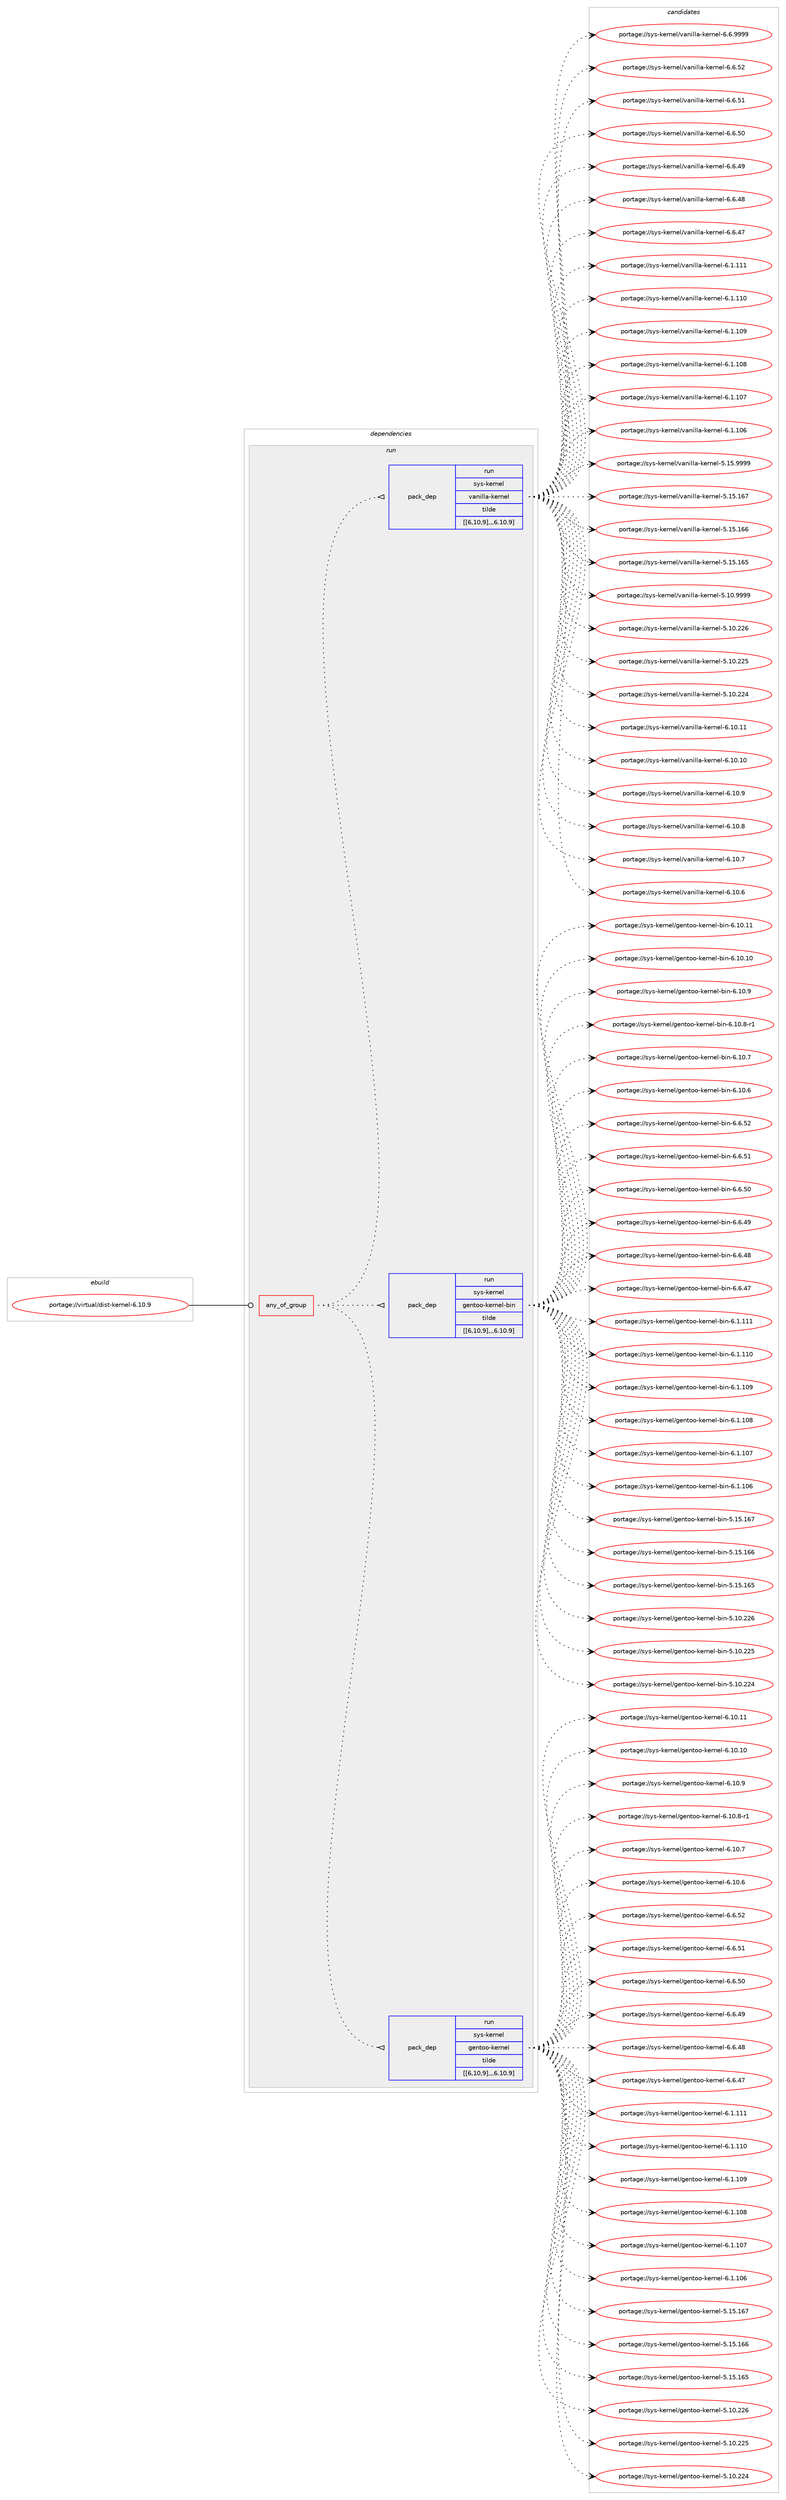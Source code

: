 digraph prolog {

# *************
# Graph options
# *************

newrank=true;
concentrate=true;
compound=true;
graph [rankdir=LR,fontname=Helvetica,fontsize=10,ranksep=1.5];#, ranksep=2.5, nodesep=0.2];
edge  [arrowhead=vee];
node  [fontname=Helvetica,fontsize=10];

# **********
# The ebuild
# **********

subgraph cluster_leftcol {
color=gray;
label=<<i>ebuild</i>>;
id [label="portage://virtual/dist-kernel-6.10.9", color=red, width=4, href="../virtual/dist-kernel-6.10.9.svg"];
}

# ****************
# The dependencies
# ****************

subgraph cluster_midcol {
color=gray;
label=<<i>dependencies</i>>;
subgraph cluster_compile {
fillcolor="#eeeeee";
style=filled;
label=<<i>compile</i>>;
}
subgraph cluster_compileandrun {
fillcolor="#eeeeee";
style=filled;
label=<<i>compile and run</i>>;
}
subgraph cluster_run {
fillcolor="#eeeeee";
style=filled;
label=<<i>run</i>>;
subgraph any2822 {
dependency457218 [label=<<TABLE BORDER="0" CELLBORDER="1" CELLSPACING="0" CELLPADDING="4"><TR><TD CELLPADDING="10">any_of_group</TD></TR></TABLE>>, shape=none, color=red];subgraph pack330558 {
dependency457219 [label=<<TABLE BORDER="0" CELLBORDER="1" CELLSPACING="0" CELLPADDING="4" WIDTH="220"><TR><TD ROWSPAN="6" CELLPADDING="30">pack_dep</TD></TR><TR><TD WIDTH="110">run</TD></TR><TR><TD>sys-kernel</TD></TR><TR><TD>gentoo-kernel</TD></TR><TR><TD>tilde</TD></TR><TR><TD>[[6,10,9],,,6.10.9]</TD></TR></TABLE>>, shape=none, color=blue];
}
dependency457218:e -> dependency457219:w [weight=20,style="dotted",arrowhead="oinv"];
subgraph pack330559 {
dependency457220 [label=<<TABLE BORDER="0" CELLBORDER="1" CELLSPACING="0" CELLPADDING="4" WIDTH="220"><TR><TD ROWSPAN="6" CELLPADDING="30">pack_dep</TD></TR><TR><TD WIDTH="110">run</TD></TR><TR><TD>sys-kernel</TD></TR><TR><TD>gentoo-kernel-bin</TD></TR><TR><TD>tilde</TD></TR><TR><TD>[[6,10,9],,,6.10.9]</TD></TR></TABLE>>, shape=none, color=blue];
}
dependency457218:e -> dependency457220:w [weight=20,style="dotted",arrowhead="oinv"];
subgraph pack330560 {
dependency457221 [label=<<TABLE BORDER="0" CELLBORDER="1" CELLSPACING="0" CELLPADDING="4" WIDTH="220"><TR><TD ROWSPAN="6" CELLPADDING="30">pack_dep</TD></TR><TR><TD WIDTH="110">run</TD></TR><TR><TD>sys-kernel</TD></TR><TR><TD>vanilla-kernel</TD></TR><TR><TD>tilde</TD></TR><TR><TD>[[6,10,9],,,6.10.9]</TD></TR></TABLE>>, shape=none, color=blue];
}
dependency457218:e -> dependency457221:w [weight=20,style="dotted",arrowhead="oinv"];
}
id:e -> dependency457218:w [weight=20,style="solid",arrowhead="odot"];
}
}

# **************
# The candidates
# **************

subgraph cluster_choices {
rank=same;
color=gray;
label=<<i>candidates</i>>;

subgraph choice330558 {
color=black;
nodesep=1;
choice1151211154510710111411010110847103101110116111111451071011141101011084554464948464949 [label="portage://sys-kernel/gentoo-kernel-6.10.11", color=red, width=4,href="../sys-kernel/gentoo-kernel-6.10.11.svg"];
choice1151211154510710111411010110847103101110116111111451071011141101011084554464948464948 [label="portage://sys-kernel/gentoo-kernel-6.10.10", color=red, width=4,href="../sys-kernel/gentoo-kernel-6.10.10.svg"];
choice11512111545107101114110101108471031011101161111114510710111411010110845544649484657 [label="portage://sys-kernel/gentoo-kernel-6.10.9", color=red, width=4,href="../sys-kernel/gentoo-kernel-6.10.9.svg"];
choice115121115451071011141101011084710310111011611111145107101114110101108455446494846564511449 [label="portage://sys-kernel/gentoo-kernel-6.10.8-r1", color=red, width=4,href="../sys-kernel/gentoo-kernel-6.10.8-r1.svg"];
choice11512111545107101114110101108471031011101161111114510710111411010110845544649484655 [label="portage://sys-kernel/gentoo-kernel-6.10.7", color=red, width=4,href="../sys-kernel/gentoo-kernel-6.10.7.svg"];
choice11512111545107101114110101108471031011101161111114510710111411010110845544649484654 [label="portage://sys-kernel/gentoo-kernel-6.10.6", color=red, width=4,href="../sys-kernel/gentoo-kernel-6.10.6.svg"];
choice11512111545107101114110101108471031011101161111114510710111411010110845544654465350 [label="portage://sys-kernel/gentoo-kernel-6.6.52", color=red, width=4,href="../sys-kernel/gentoo-kernel-6.6.52.svg"];
choice11512111545107101114110101108471031011101161111114510710111411010110845544654465349 [label="portage://sys-kernel/gentoo-kernel-6.6.51", color=red, width=4,href="../sys-kernel/gentoo-kernel-6.6.51.svg"];
choice11512111545107101114110101108471031011101161111114510710111411010110845544654465348 [label="portage://sys-kernel/gentoo-kernel-6.6.50", color=red, width=4,href="../sys-kernel/gentoo-kernel-6.6.50.svg"];
choice11512111545107101114110101108471031011101161111114510710111411010110845544654465257 [label="portage://sys-kernel/gentoo-kernel-6.6.49", color=red, width=4,href="../sys-kernel/gentoo-kernel-6.6.49.svg"];
choice11512111545107101114110101108471031011101161111114510710111411010110845544654465256 [label="portage://sys-kernel/gentoo-kernel-6.6.48", color=red, width=4,href="../sys-kernel/gentoo-kernel-6.6.48.svg"];
choice11512111545107101114110101108471031011101161111114510710111411010110845544654465255 [label="portage://sys-kernel/gentoo-kernel-6.6.47", color=red, width=4,href="../sys-kernel/gentoo-kernel-6.6.47.svg"];
choice1151211154510710111411010110847103101110116111111451071011141101011084554464946494949 [label="portage://sys-kernel/gentoo-kernel-6.1.111", color=red, width=4,href="../sys-kernel/gentoo-kernel-6.1.111.svg"];
choice1151211154510710111411010110847103101110116111111451071011141101011084554464946494948 [label="portage://sys-kernel/gentoo-kernel-6.1.110", color=red, width=4,href="../sys-kernel/gentoo-kernel-6.1.110.svg"];
choice1151211154510710111411010110847103101110116111111451071011141101011084554464946494857 [label="portage://sys-kernel/gentoo-kernel-6.1.109", color=red, width=4,href="../sys-kernel/gentoo-kernel-6.1.109.svg"];
choice1151211154510710111411010110847103101110116111111451071011141101011084554464946494856 [label="portage://sys-kernel/gentoo-kernel-6.1.108", color=red, width=4,href="../sys-kernel/gentoo-kernel-6.1.108.svg"];
choice1151211154510710111411010110847103101110116111111451071011141101011084554464946494855 [label="portage://sys-kernel/gentoo-kernel-6.1.107", color=red, width=4,href="../sys-kernel/gentoo-kernel-6.1.107.svg"];
choice1151211154510710111411010110847103101110116111111451071011141101011084554464946494854 [label="portage://sys-kernel/gentoo-kernel-6.1.106", color=red, width=4,href="../sys-kernel/gentoo-kernel-6.1.106.svg"];
choice115121115451071011141101011084710310111011611111145107101114110101108455346495346495455 [label="portage://sys-kernel/gentoo-kernel-5.15.167", color=red, width=4,href="../sys-kernel/gentoo-kernel-5.15.167.svg"];
choice115121115451071011141101011084710310111011611111145107101114110101108455346495346495454 [label="portage://sys-kernel/gentoo-kernel-5.15.166", color=red, width=4,href="../sys-kernel/gentoo-kernel-5.15.166.svg"];
choice115121115451071011141101011084710310111011611111145107101114110101108455346495346495453 [label="portage://sys-kernel/gentoo-kernel-5.15.165", color=red, width=4,href="../sys-kernel/gentoo-kernel-5.15.165.svg"];
choice115121115451071011141101011084710310111011611111145107101114110101108455346494846505054 [label="portage://sys-kernel/gentoo-kernel-5.10.226", color=red, width=4,href="../sys-kernel/gentoo-kernel-5.10.226.svg"];
choice115121115451071011141101011084710310111011611111145107101114110101108455346494846505053 [label="portage://sys-kernel/gentoo-kernel-5.10.225", color=red, width=4,href="../sys-kernel/gentoo-kernel-5.10.225.svg"];
choice115121115451071011141101011084710310111011611111145107101114110101108455346494846505052 [label="portage://sys-kernel/gentoo-kernel-5.10.224", color=red, width=4,href="../sys-kernel/gentoo-kernel-5.10.224.svg"];
dependency457219:e -> choice1151211154510710111411010110847103101110116111111451071011141101011084554464948464949:w [style=dotted,weight="100"];
dependency457219:e -> choice1151211154510710111411010110847103101110116111111451071011141101011084554464948464948:w [style=dotted,weight="100"];
dependency457219:e -> choice11512111545107101114110101108471031011101161111114510710111411010110845544649484657:w [style=dotted,weight="100"];
dependency457219:e -> choice115121115451071011141101011084710310111011611111145107101114110101108455446494846564511449:w [style=dotted,weight="100"];
dependency457219:e -> choice11512111545107101114110101108471031011101161111114510710111411010110845544649484655:w [style=dotted,weight="100"];
dependency457219:e -> choice11512111545107101114110101108471031011101161111114510710111411010110845544649484654:w [style=dotted,weight="100"];
dependency457219:e -> choice11512111545107101114110101108471031011101161111114510710111411010110845544654465350:w [style=dotted,weight="100"];
dependency457219:e -> choice11512111545107101114110101108471031011101161111114510710111411010110845544654465349:w [style=dotted,weight="100"];
dependency457219:e -> choice11512111545107101114110101108471031011101161111114510710111411010110845544654465348:w [style=dotted,weight="100"];
dependency457219:e -> choice11512111545107101114110101108471031011101161111114510710111411010110845544654465257:w [style=dotted,weight="100"];
dependency457219:e -> choice11512111545107101114110101108471031011101161111114510710111411010110845544654465256:w [style=dotted,weight="100"];
dependency457219:e -> choice11512111545107101114110101108471031011101161111114510710111411010110845544654465255:w [style=dotted,weight="100"];
dependency457219:e -> choice1151211154510710111411010110847103101110116111111451071011141101011084554464946494949:w [style=dotted,weight="100"];
dependency457219:e -> choice1151211154510710111411010110847103101110116111111451071011141101011084554464946494948:w [style=dotted,weight="100"];
dependency457219:e -> choice1151211154510710111411010110847103101110116111111451071011141101011084554464946494857:w [style=dotted,weight="100"];
dependency457219:e -> choice1151211154510710111411010110847103101110116111111451071011141101011084554464946494856:w [style=dotted,weight="100"];
dependency457219:e -> choice1151211154510710111411010110847103101110116111111451071011141101011084554464946494855:w [style=dotted,weight="100"];
dependency457219:e -> choice1151211154510710111411010110847103101110116111111451071011141101011084554464946494854:w [style=dotted,weight="100"];
dependency457219:e -> choice115121115451071011141101011084710310111011611111145107101114110101108455346495346495455:w [style=dotted,weight="100"];
dependency457219:e -> choice115121115451071011141101011084710310111011611111145107101114110101108455346495346495454:w [style=dotted,weight="100"];
dependency457219:e -> choice115121115451071011141101011084710310111011611111145107101114110101108455346495346495453:w [style=dotted,weight="100"];
dependency457219:e -> choice115121115451071011141101011084710310111011611111145107101114110101108455346494846505054:w [style=dotted,weight="100"];
dependency457219:e -> choice115121115451071011141101011084710310111011611111145107101114110101108455346494846505053:w [style=dotted,weight="100"];
dependency457219:e -> choice115121115451071011141101011084710310111011611111145107101114110101108455346494846505052:w [style=dotted,weight="100"];
}
subgraph choice330559 {
color=black;
nodesep=1;
choice11512111545107101114110101108471031011101161111114510710111411010110845981051104554464948464949 [label="portage://sys-kernel/gentoo-kernel-bin-6.10.11", color=red, width=4,href="../sys-kernel/gentoo-kernel-bin-6.10.11.svg"];
choice11512111545107101114110101108471031011101161111114510710111411010110845981051104554464948464948 [label="portage://sys-kernel/gentoo-kernel-bin-6.10.10", color=red, width=4,href="../sys-kernel/gentoo-kernel-bin-6.10.10.svg"];
choice115121115451071011141101011084710310111011611111145107101114110101108459810511045544649484657 [label="portage://sys-kernel/gentoo-kernel-bin-6.10.9", color=red, width=4,href="../sys-kernel/gentoo-kernel-bin-6.10.9.svg"];
choice1151211154510710111411010110847103101110116111111451071011141101011084598105110455446494846564511449 [label="portage://sys-kernel/gentoo-kernel-bin-6.10.8-r1", color=red, width=4,href="../sys-kernel/gentoo-kernel-bin-6.10.8-r1.svg"];
choice115121115451071011141101011084710310111011611111145107101114110101108459810511045544649484655 [label="portage://sys-kernel/gentoo-kernel-bin-6.10.7", color=red, width=4,href="../sys-kernel/gentoo-kernel-bin-6.10.7.svg"];
choice115121115451071011141101011084710310111011611111145107101114110101108459810511045544649484654 [label="portage://sys-kernel/gentoo-kernel-bin-6.10.6", color=red, width=4,href="../sys-kernel/gentoo-kernel-bin-6.10.6.svg"];
choice115121115451071011141101011084710310111011611111145107101114110101108459810511045544654465350 [label="portage://sys-kernel/gentoo-kernel-bin-6.6.52", color=red, width=4,href="../sys-kernel/gentoo-kernel-bin-6.6.52.svg"];
choice115121115451071011141101011084710310111011611111145107101114110101108459810511045544654465349 [label="portage://sys-kernel/gentoo-kernel-bin-6.6.51", color=red, width=4,href="../sys-kernel/gentoo-kernel-bin-6.6.51.svg"];
choice115121115451071011141101011084710310111011611111145107101114110101108459810511045544654465348 [label="portage://sys-kernel/gentoo-kernel-bin-6.6.50", color=red, width=4,href="../sys-kernel/gentoo-kernel-bin-6.6.50.svg"];
choice115121115451071011141101011084710310111011611111145107101114110101108459810511045544654465257 [label="portage://sys-kernel/gentoo-kernel-bin-6.6.49", color=red, width=4,href="../sys-kernel/gentoo-kernel-bin-6.6.49.svg"];
choice115121115451071011141101011084710310111011611111145107101114110101108459810511045544654465256 [label="portage://sys-kernel/gentoo-kernel-bin-6.6.48", color=red, width=4,href="../sys-kernel/gentoo-kernel-bin-6.6.48.svg"];
choice115121115451071011141101011084710310111011611111145107101114110101108459810511045544654465255 [label="portage://sys-kernel/gentoo-kernel-bin-6.6.47", color=red, width=4,href="../sys-kernel/gentoo-kernel-bin-6.6.47.svg"];
choice11512111545107101114110101108471031011101161111114510710111411010110845981051104554464946494949 [label="portage://sys-kernel/gentoo-kernel-bin-6.1.111", color=red, width=4,href="../sys-kernel/gentoo-kernel-bin-6.1.111.svg"];
choice11512111545107101114110101108471031011101161111114510710111411010110845981051104554464946494948 [label="portage://sys-kernel/gentoo-kernel-bin-6.1.110", color=red, width=4,href="../sys-kernel/gentoo-kernel-bin-6.1.110.svg"];
choice11512111545107101114110101108471031011101161111114510710111411010110845981051104554464946494857 [label="portage://sys-kernel/gentoo-kernel-bin-6.1.109", color=red, width=4,href="../sys-kernel/gentoo-kernel-bin-6.1.109.svg"];
choice11512111545107101114110101108471031011101161111114510710111411010110845981051104554464946494856 [label="portage://sys-kernel/gentoo-kernel-bin-6.1.108", color=red, width=4,href="../sys-kernel/gentoo-kernel-bin-6.1.108.svg"];
choice11512111545107101114110101108471031011101161111114510710111411010110845981051104554464946494855 [label="portage://sys-kernel/gentoo-kernel-bin-6.1.107", color=red, width=4,href="../sys-kernel/gentoo-kernel-bin-6.1.107.svg"];
choice11512111545107101114110101108471031011101161111114510710111411010110845981051104554464946494854 [label="portage://sys-kernel/gentoo-kernel-bin-6.1.106", color=red, width=4,href="../sys-kernel/gentoo-kernel-bin-6.1.106.svg"];
choice1151211154510710111411010110847103101110116111111451071011141101011084598105110455346495346495455 [label="portage://sys-kernel/gentoo-kernel-bin-5.15.167", color=red, width=4,href="../sys-kernel/gentoo-kernel-bin-5.15.167.svg"];
choice1151211154510710111411010110847103101110116111111451071011141101011084598105110455346495346495454 [label="portage://sys-kernel/gentoo-kernel-bin-5.15.166", color=red, width=4,href="../sys-kernel/gentoo-kernel-bin-5.15.166.svg"];
choice1151211154510710111411010110847103101110116111111451071011141101011084598105110455346495346495453 [label="portage://sys-kernel/gentoo-kernel-bin-5.15.165", color=red, width=4,href="../sys-kernel/gentoo-kernel-bin-5.15.165.svg"];
choice1151211154510710111411010110847103101110116111111451071011141101011084598105110455346494846505054 [label="portage://sys-kernel/gentoo-kernel-bin-5.10.226", color=red, width=4,href="../sys-kernel/gentoo-kernel-bin-5.10.226.svg"];
choice1151211154510710111411010110847103101110116111111451071011141101011084598105110455346494846505053 [label="portage://sys-kernel/gentoo-kernel-bin-5.10.225", color=red, width=4,href="../sys-kernel/gentoo-kernel-bin-5.10.225.svg"];
choice1151211154510710111411010110847103101110116111111451071011141101011084598105110455346494846505052 [label="portage://sys-kernel/gentoo-kernel-bin-5.10.224", color=red, width=4,href="../sys-kernel/gentoo-kernel-bin-5.10.224.svg"];
dependency457220:e -> choice11512111545107101114110101108471031011101161111114510710111411010110845981051104554464948464949:w [style=dotted,weight="100"];
dependency457220:e -> choice11512111545107101114110101108471031011101161111114510710111411010110845981051104554464948464948:w [style=dotted,weight="100"];
dependency457220:e -> choice115121115451071011141101011084710310111011611111145107101114110101108459810511045544649484657:w [style=dotted,weight="100"];
dependency457220:e -> choice1151211154510710111411010110847103101110116111111451071011141101011084598105110455446494846564511449:w [style=dotted,weight="100"];
dependency457220:e -> choice115121115451071011141101011084710310111011611111145107101114110101108459810511045544649484655:w [style=dotted,weight="100"];
dependency457220:e -> choice115121115451071011141101011084710310111011611111145107101114110101108459810511045544649484654:w [style=dotted,weight="100"];
dependency457220:e -> choice115121115451071011141101011084710310111011611111145107101114110101108459810511045544654465350:w [style=dotted,weight="100"];
dependency457220:e -> choice115121115451071011141101011084710310111011611111145107101114110101108459810511045544654465349:w [style=dotted,weight="100"];
dependency457220:e -> choice115121115451071011141101011084710310111011611111145107101114110101108459810511045544654465348:w [style=dotted,weight="100"];
dependency457220:e -> choice115121115451071011141101011084710310111011611111145107101114110101108459810511045544654465257:w [style=dotted,weight="100"];
dependency457220:e -> choice115121115451071011141101011084710310111011611111145107101114110101108459810511045544654465256:w [style=dotted,weight="100"];
dependency457220:e -> choice115121115451071011141101011084710310111011611111145107101114110101108459810511045544654465255:w [style=dotted,weight="100"];
dependency457220:e -> choice11512111545107101114110101108471031011101161111114510710111411010110845981051104554464946494949:w [style=dotted,weight="100"];
dependency457220:e -> choice11512111545107101114110101108471031011101161111114510710111411010110845981051104554464946494948:w [style=dotted,weight="100"];
dependency457220:e -> choice11512111545107101114110101108471031011101161111114510710111411010110845981051104554464946494857:w [style=dotted,weight="100"];
dependency457220:e -> choice11512111545107101114110101108471031011101161111114510710111411010110845981051104554464946494856:w [style=dotted,weight="100"];
dependency457220:e -> choice11512111545107101114110101108471031011101161111114510710111411010110845981051104554464946494855:w [style=dotted,weight="100"];
dependency457220:e -> choice11512111545107101114110101108471031011101161111114510710111411010110845981051104554464946494854:w [style=dotted,weight="100"];
dependency457220:e -> choice1151211154510710111411010110847103101110116111111451071011141101011084598105110455346495346495455:w [style=dotted,weight="100"];
dependency457220:e -> choice1151211154510710111411010110847103101110116111111451071011141101011084598105110455346495346495454:w [style=dotted,weight="100"];
dependency457220:e -> choice1151211154510710111411010110847103101110116111111451071011141101011084598105110455346495346495453:w [style=dotted,weight="100"];
dependency457220:e -> choice1151211154510710111411010110847103101110116111111451071011141101011084598105110455346494846505054:w [style=dotted,weight="100"];
dependency457220:e -> choice1151211154510710111411010110847103101110116111111451071011141101011084598105110455346494846505053:w [style=dotted,weight="100"];
dependency457220:e -> choice1151211154510710111411010110847103101110116111111451071011141101011084598105110455346494846505052:w [style=dotted,weight="100"];
}
subgraph choice330560 {
color=black;
nodesep=1;
choice11512111545107101114110101108471189711010510810897451071011141101011084554464948464949 [label="portage://sys-kernel/vanilla-kernel-6.10.11", color=red, width=4,href="../sys-kernel/vanilla-kernel-6.10.11.svg"];
choice11512111545107101114110101108471189711010510810897451071011141101011084554464948464948 [label="portage://sys-kernel/vanilla-kernel-6.10.10", color=red, width=4,href="../sys-kernel/vanilla-kernel-6.10.10.svg"];
choice115121115451071011141101011084711897110105108108974510710111411010110845544649484657 [label="portage://sys-kernel/vanilla-kernel-6.10.9", color=red, width=4,href="../sys-kernel/vanilla-kernel-6.10.9.svg"];
choice115121115451071011141101011084711897110105108108974510710111411010110845544649484656 [label="portage://sys-kernel/vanilla-kernel-6.10.8", color=red, width=4,href="../sys-kernel/vanilla-kernel-6.10.8.svg"];
choice115121115451071011141101011084711897110105108108974510710111411010110845544649484655 [label="portage://sys-kernel/vanilla-kernel-6.10.7", color=red, width=4,href="../sys-kernel/vanilla-kernel-6.10.7.svg"];
choice115121115451071011141101011084711897110105108108974510710111411010110845544649484654 [label="portage://sys-kernel/vanilla-kernel-6.10.6", color=red, width=4,href="../sys-kernel/vanilla-kernel-6.10.6.svg"];
choice1151211154510710111411010110847118971101051081089745107101114110101108455446544657575757 [label="portage://sys-kernel/vanilla-kernel-6.6.9999", color=red, width=4,href="../sys-kernel/vanilla-kernel-6.6.9999.svg"];
choice115121115451071011141101011084711897110105108108974510710111411010110845544654465350 [label="portage://sys-kernel/vanilla-kernel-6.6.52", color=red, width=4,href="../sys-kernel/vanilla-kernel-6.6.52.svg"];
choice115121115451071011141101011084711897110105108108974510710111411010110845544654465349 [label="portage://sys-kernel/vanilla-kernel-6.6.51", color=red, width=4,href="../sys-kernel/vanilla-kernel-6.6.51.svg"];
choice115121115451071011141101011084711897110105108108974510710111411010110845544654465348 [label="portage://sys-kernel/vanilla-kernel-6.6.50", color=red, width=4,href="../sys-kernel/vanilla-kernel-6.6.50.svg"];
choice115121115451071011141101011084711897110105108108974510710111411010110845544654465257 [label="portage://sys-kernel/vanilla-kernel-6.6.49", color=red, width=4,href="../sys-kernel/vanilla-kernel-6.6.49.svg"];
choice115121115451071011141101011084711897110105108108974510710111411010110845544654465256 [label="portage://sys-kernel/vanilla-kernel-6.6.48", color=red, width=4,href="../sys-kernel/vanilla-kernel-6.6.48.svg"];
choice115121115451071011141101011084711897110105108108974510710111411010110845544654465255 [label="portage://sys-kernel/vanilla-kernel-6.6.47", color=red, width=4,href="../sys-kernel/vanilla-kernel-6.6.47.svg"];
choice11512111545107101114110101108471189711010510810897451071011141101011084554464946494949 [label="portage://sys-kernel/vanilla-kernel-6.1.111", color=red, width=4,href="../sys-kernel/vanilla-kernel-6.1.111.svg"];
choice11512111545107101114110101108471189711010510810897451071011141101011084554464946494948 [label="portage://sys-kernel/vanilla-kernel-6.1.110", color=red, width=4,href="../sys-kernel/vanilla-kernel-6.1.110.svg"];
choice11512111545107101114110101108471189711010510810897451071011141101011084554464946494857 [label="portage://sys-kernel/vanilla-kernel-6.1.109", color=red, width=4,href="../sys-kernel/vanilla-kernel-6.1.109.svg"];
choice11512111545107101114110101108471189711010510810897451071011141101011084554464946494856 [label="portage://sys-kernel/vanilla-kernel-6.1.108", color=red, width=4,href="../sys-kernel/vanilla-kernel-6.1.108.svg"];
choice11512111545107101114110101108471189711010510810897451071011141101011084554464946494855 [label="portage://sys-kernel/vanilla-kernel-6.1.107", color=red, width=4,href="../sys-kernel/vanilla-kernel-6.1.107.svg"];
choice11512111545107101114110101108471189711010510810897451071011141101011084554464946494854 [label="portage://sys-kernel/vanilla-kernel-6.1.106", color=red, width=4,href="../sys-kernel/vanilla-kernel-6.1.106.svg"];
choice115121115451071011141101011084711897110105108108974510710111411010110845534649534657575757 [label="portage://sys-kernel/vanilla-kernel-5.15.9999", color=red, width=4,href="../sys-kernel/vanilla-kernel-5.15.9999.svg"];
choice1151211154510710111411010110847118971101051081089745107101114110101108455346495346495455 [label="portage://sys-kernel/vanilla-kernel-5.15.167", color=red, width=4,href="../sys-kernel/vanilla-kernel-5.15.167.svg"];
choice1151211154510710111411010110847118971101051081089745107101114110101108455346495346495454 [label="portage://sys-kernel/vanilla-kernel-5.15.166", color=red, width=4,href="../sys-kernel/vanilla-kernel-5.15.166.svg"];
choice1151211154510710111411010110847118971101051081089745107101114110101108455346495346495453 [label="portage://sys-kernel/vanilla-kernel-5.15.165", color=red, width=4,href="../sys-kernel/vanilla-kernel-5.15.165.svg"];
choice115121115451071011141101011084711897110105108108974510710111411010110845534649484657575757 [label="portage://sys-kernel/vanilla-kernel-5.10.9999", color=red, width=4,href="../sys-kernel/vanilla-kernel-5.10.9999.svg"];
choice1151211154510710111411010110847118971101051081089745107101114110101108455346494846505054 [label="portage://sys-kernel/vanilla-kernel-5.10.226", color=red, width=4,href="../sys-kernel/vanilla-kernel-5.10.226.svg"];
choice1151211154510710111411010110847118971101051081089745107101114110101108455346494846505053 [label="portage://sys-kernel/vanilla-kernel-5.10.225", color=red, width=4,href="../sys-kernel/vanilla-kernel-5.10.225.svg"];
choice1151211154510710111411010110847118971101051081089745107101114110101108455346494846505052 [label="portage://sys-kernel/vanilla-kernel-5.10.224", color=red, width=4,href="../sys-kernel/vanilla-kernel-5.10.224.svg"];
dependency457221:e -> choice11512111545107101114110101108471189711010510810897451071011141101011084554464948464949:w [style=dotted,weight="100"];
dependency457221:e -> choice11512111545107101114110101108471189711010510810897451071011141101011084554464948464948:w [style=dotted,weight="100"];
dependency457221:e -> choice115121115451071011141101011084711897110105108108974510710111411010110845544649484657:w [style=dotted,weight="100"];
dependency457221:e -> choice115121115451071011141101011084711897110105108108974510710111411010110845544649484656:w [style=dotted,weight="100"];
dependency457221:e -> choice115121115451071011141101011084711897110105108108974510710111411010110845544649484655:w [style=dotted,weight="100"];
dependency457221:e -> choice115121115451071011141101011084711897110105108108974510710111411010110845544649484654:w [style=dotted,weight="100"];
dependency457221:e -> choice1151211154510710111411010110847118971101051081089745107101114110101108455446544657575757:w [style=dotted,weight="100"];
dependency457221:e -> choice115121115451071011141101011084711897110105108108974510710111411010110845544654465350:w [style=dotted,weight="100"];
dependency457221:e -> choice115121115451071011141101011084711897110105108108974510710111411010110845544654465349:w [style=dotted,weight="100"];
dependency457221:e -> choice115121115451071011141101011084711897110105108108974510710111411010110845544654465348:w [style=dotted,weight="100"];
dependency457221:e -> choice115121115451071011141101011084711897110105108108974510710111411010110845544654465257:w [style=dotted,weight="100"];
dependency457221:e -> choice115121115451071011141101011084711897110105108108974510710111411010110845544654465256:w [style=dotted,weight="100"];
dependency457221:e -> choice115121115451071011141101011084711897110105108108974510710111411010110845544654465255:w [style=dotted,weight="100"];
dependency457221:e -> choice11512111545107101114110101108471189711010510810897451071011141101011084554464946494949:w [style=dotted,weight="100"];
dependency457221:e -> choice11512111545107101114110101108471189711010510810897451071011141101011084554464946494948:w [style=dotted,weight="100"];
dependency457221:e -> choice11512111545107101114110101108471189711010510810897451071011141101011084554464946494857:w [style=dotted,weight="100"];
dependency457221:e -> choice11512111545107101114110101108471189711010510810897451071011141101011084554464946494856:w [style=dotted,weight="100"];
dependency457221:e -> choice11512111545107101114110101108471189711010510810897451071011141101011084554464946494855:w [style=dotted,weight="100"];
dependency457221:e -> choice11512111545107101114110101108471189711010510810897451071011141101011084554464946494854:w [style=dotted,weight="100"];
dependency457221:e -> choice115121115451071011141101011084711897110105108108974510710111411010110845534649534657575757:w [style=dotted,weight="100"];
dependency457221:e -> choice1151211154510710111411010110847118971101051081089745107101114110101108455346495346495455:w [style=dotted,weight="100"];
dependency457221:e -> choice1151211154510710111411010110847118971101051081089745107101114110101108455346495346495454:w [style=dotted,weight="100"];
dependency457221:e -> choice1151211154510710111411010110847118971101051081089745107101114110101108455346495346495453:w [style=dotted,weight="100"];
dependency457221:e -> choice115121115451071011141101011084711897110105108108974510710111411010110845534649484657575757:w [style=dotted,weight="100"];
dependency457221:e -> choice1151211154510710111411010110847118971101051081089745107101114110101108455346494846505054:w [style=dotted,weight="100"];
dependency457221:e -> choice1151211154510710111411010110847118971101051081089745107101114110101108455346494846505053:w [style=dotted,weight="100"];
dependency457221:e -> choice1151211154510710111411010110847118971101051081089745107101114110101108455346494846505052:w [style=dotted,weight="100"];
}
}

}
